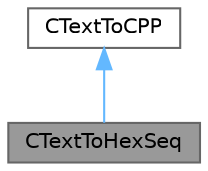 digraph "CTextToHexSeq"
{
 // LATEX_PDF_SIZE
  bgcolor="transparent";
  edge [fontname=Helvetica,fontsize=10,labelfontname=Helvetica,labelfontsize=10];
  node [fontname=Helvetica,fontsize=10,shape=box,height=0.2,width=0.4];
  Node1 [id="Node000001",label="CTextToHexSeq",height=0.2,width=0.4,color="gray40", fillcolor="grey60", style="filled", fontcolor="black",tooltip="A class that converts text to hexadecimal sequences."];
  Node2 -> Node1 [id="edge1_Node000001_Node000002",dir="back",color="steelblue1",style="solid",tooltip=" "];
  Node2 [id="Node000002",label="CTextToCPP",height=0.2,width=0.4,color="gray40", fillcolor="white", style="filled",URL="$class_c_text_to_c_p_p.html",tooltip="Base class for data management."];
}
